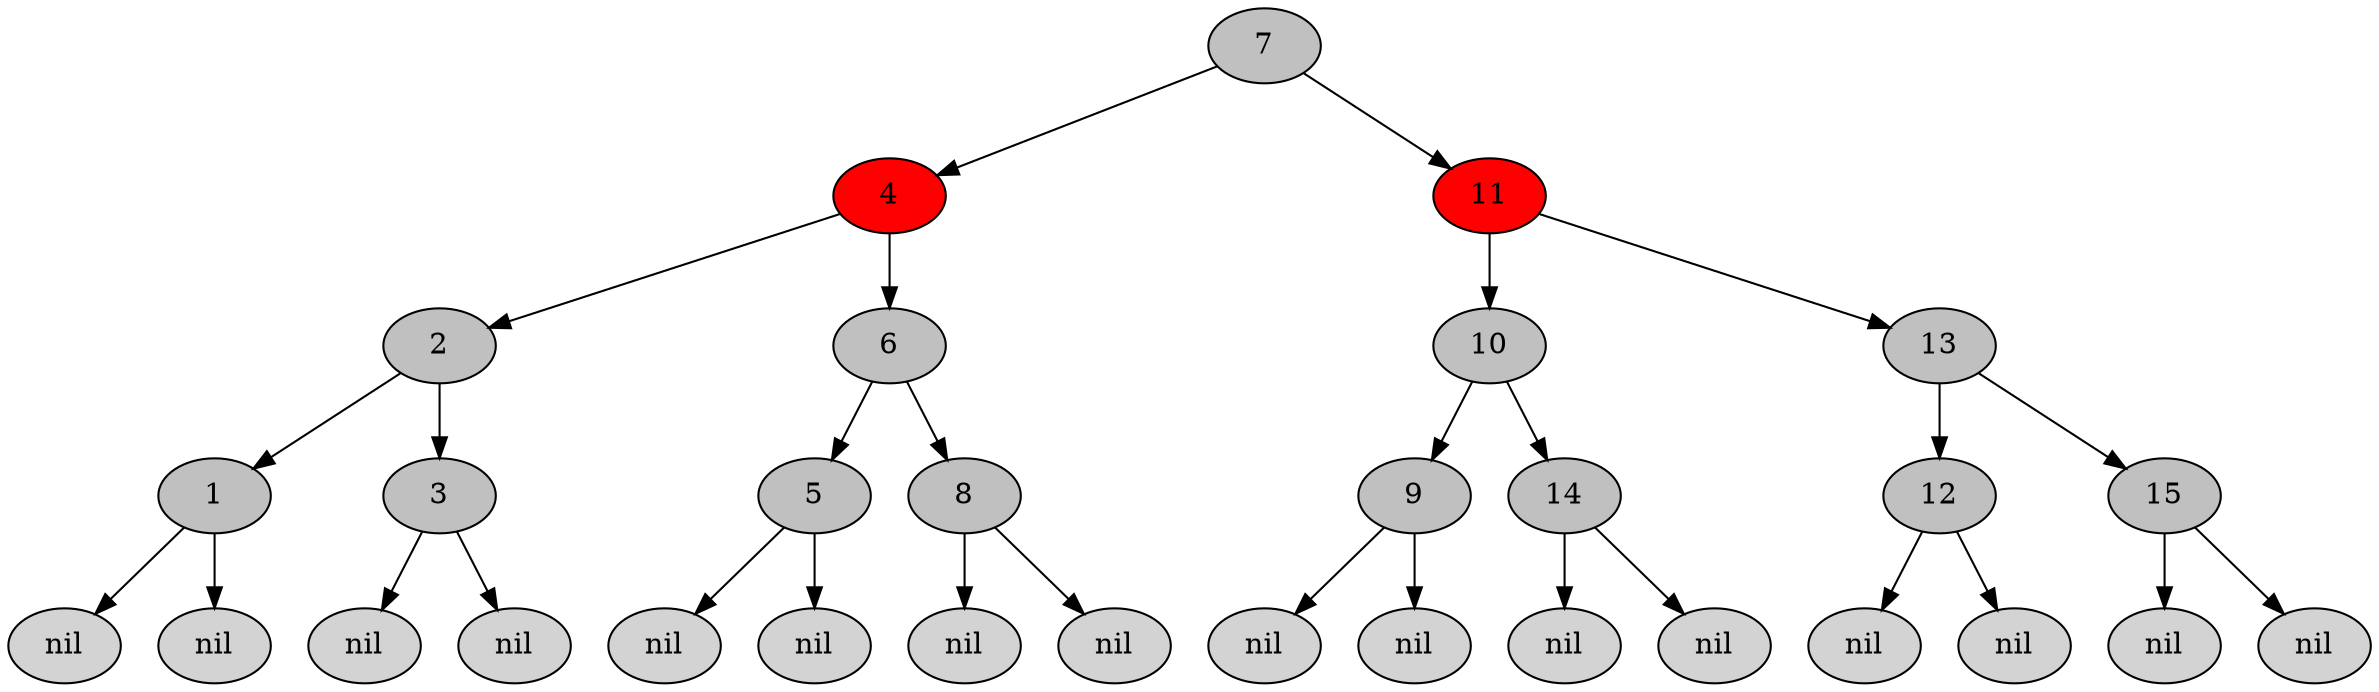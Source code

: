 digraph G {
  node [style=filled]
  1 [fillcolor=gray]
  2 [fillcolor=gray]
  3 [fillcolor=gray]
  4 [fillcolor=red]
  5 [fillcolor=gray]
  6 [fillcolor=gray]
  7 [fillcolor=gray]
  8 [fillcolor=gray]
  9 [fillcolor=gray]
  10 [fillcolor=gray]
  11 [fillcolor=red]
  12 [fillcolor=gray]
  13 [fillcolor=gray]
  14 [fillcolor=gray]
  15 [fillcolor=gray]
  nil1 [label="nil"]
  nil2 [label="nil"]
  nil3 [label="nil"]
  nil4 [label="nil"]
  nil5 [label="nil"]
  nil6 [label="nil"]
  nil7 [label="nil"]
  nil8 [label="nil"]
  nil9 [label="nil"]
  nil10 [label="nil"]
  nil11 [label="nil"]
  nil12 [label="nil"]
  nil13 [label="nil"]
  nil14 [label="nil"]
  nil15 [label="nil"]
  nil16 [label="nil"]
  1 -> nil1
  1 -> nil2
  3 -> nil3
  3 -> nil4
  5 -> nil5
  5 -> nil6
  8 -> nil7
  8 -> nil8
  9 -> nil9
  9 -> nil10
  14 -> nil11
  14 -> nil12
  12 -> nil13
  12 -> nil14
  15 -> nil15
  15 -> nil16
  7 -> 4 -> 2 -> 1
  2 -> 3
  4 -> 6 -> 5
  6 -> 8
  7 -> 11 -> 10 -> 9
  10 -> 14
  11 -> 13 -> 12
  13 -> 15
}
